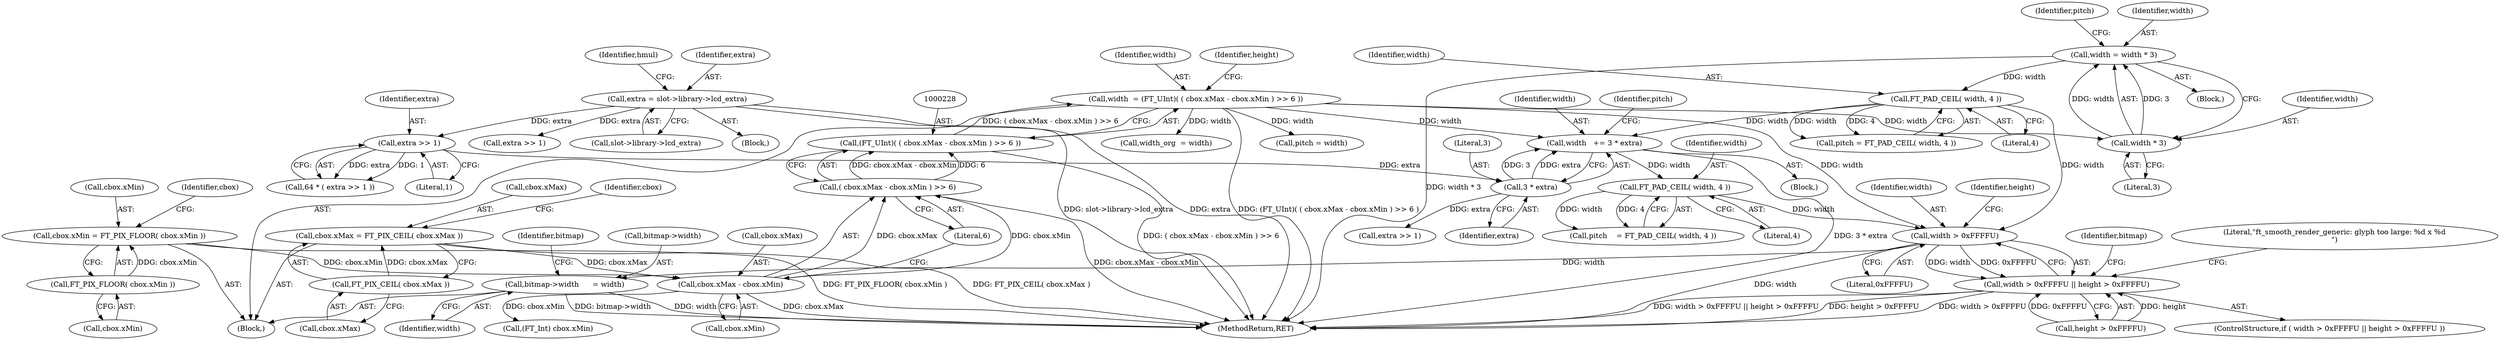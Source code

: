 digraph "1_savannah_6305b869d86ff415a33576df6d43729673c66eee_0@del" {
"1000405" [label="(Call,width > 0xFFFFU)"];
"1000375" [label="(Call,FT_PAD_CEIL( width, 4 ))"];
"1000368" [label="(Call,width   += 3 * extra)"];
"1000370" [label="(Call,3 * extra)"];
"1000365" [label="(Call,extra >> 1)"];
"1000351" [label="(Call,extra = slot->library->lcd_extra)"];
"1000303" [label="(Call,FT_PAD_CEIL( width, 4 ))"];
"1000296" [label="(Call,width = width * 3)"];
"1000298" [label="(Call,width * 3)"];
"1000225" [label="(Call,width  = (FT_UInt)( ( cbox.xMax - cbox.xMin ) >> 6 ))"];
"1000227" [label="(Call,(FT_UInt)( ( cbox.xMax - cbox.xMin ) >> 6 ))"];
"1000229" [label="(Call,( cbox.xMax - cbox.xMin ) >> 6)"];
"1000230" [label="(Call,cbox.xMax - cbox.xMin)"];
"1000209" [label="(Call,cbox.xMax = FT_PIX_CEIL( cbox.xMax ))"];
"1000213" [label="(Call,FT_PIX_CEIL( cbox.xMax ))"];
"1000193" [label="(Call,cbox.xMin = FT_PIX_FLOOR( cbox.xMin ))"];
"1000197" [label="(Call,FT_PIX_FLOOR( cbox.xMin ))"];
"1000404" [label="(Call,width > 0xFFFFU || height > 0xFFFFU)"];
"1000430" [label="(Call,bitmap->width      = width)"];
"1000369" [label="(Identifier,width)"];
"1000405" [label="(Call,width > 0xFFFFU)"];
"1000313" [label="(Call,(FT_Int) cbox.xMin)"];
"1000365" [label="(Call,extra >> 1)"];
"1000437" [label="(Identifier,bitmap)"];
"1000300" [label="(Literal,3)"];
"1000229" [label="(Call,( cbox.xMax - cbox.xMin ) >> 6)"];
"1000193" [label="(Call,cbox.xMin = FT_PIX_FLOOR( cbox.xMin ))"];
"1000302" [label="(Identifier,pitch)"];
"1000225" [label="(Call,width  = (FT_UInt)( ( cbox.xMax - cbox.xMin ) >> 6 ))"];
"1000296" [label="(Call,width = width * 3)"];
"1000213" [label="(Call,FT_PIX_CEIL( cbox.xMax ))"];
"1000377" [label="(Literal,4)"];
"1000219" [label="(Identifier,cbox)"];
"1000298" [label="(Call,width * 3)"];
"1000375" [label="(Call,FT_PAD_CEIL( width, 4 ))"];
"1000351" [label="(Call,extra = slot->library->lcd_extra)"];
"1000408" [label="(Call,height > 0xFFFFU)"];
"1000407" [label="(Literal,0xFFFFU)"];
"1000123" [label="(Block,)"];
"1000227" [label="(Call,(FT_UInt)( ( cbox.xMax - cbox.xMin ) >> 6 ))"];
"1000230" [label="(Call,cbox.xMax - cbox.xMin)"];
"1000376" [label="(Identifier,width)"];
"1000366" [label="(Identifier,extra)"];
"1000231" [label="(Call,cbox.xMax)"];
"1000214" [label="(Call,cbox.xMax)"];
"1000380" [label="(Call,extra >> 1)"];
"1000304" [label="(Identifier,width)"];
"1000390" [label="(Call,extra >> 1)"];
"1000359" [label="(Identifier,hmul)"];
"1000403" [label="(ControlStructure,if ( width > 0xFFFFU || height > 0xFFFFU ))"];
"1000299" [label="(Identifier,width)"];
"1000370" [label="(Call,3 * extra)"];
"1000434" [label="(Identifier,width)"];
"1000301" [label="(Call,pitch = FT_PAD_CEIL( width, 4 ))"];
"1000226" [label="(Identifier,width)"];
"1000374" [label="(Identifier,pitch)"];
"1000209" [label="(Call,cbox.xMax = FT_PIX_CEIL( cbox.xMax ))"];
"1000303" [label="(Call,FT_PAD_CEIL( width, 4 ))"];
"1000239" [label="(Identifier,height)"];
"1000373" [label="(Call,pitch    = FT_PAD_CEIL( width, 4 ))"];
"1000264" [label="(Call,width_org  = width)"];
"1000295" [label="(Block,)"];
"1000297" [label="(Identifier,width)"];
"1000372" [label="(Identifier,extra)"];
"1000368" [label="(Call,width   += 3 * extra)"];
"1000203" [label="(Identifier,cbox)"];
"1000367" [label="(Literal,1)"];
"1000352" [label="(Identifier,extra)"];
"1000198" [label="(Call,cbox.xMin)"];
"1000371" [label="(Literal,3)"];
"1000237" [label="(Literal,6)"];
"1000194" [label="(Call,cbox.xMin)"];
"1000305" [label="(Literal,4)"];
"1000406" [label="(Identifier,width)"];
"1000653" [label="(MethodReturn,RET)"];
"1000404" [label="(Call,width > 0xFFFFU || height > 0xFFFFU)"];
"1000414" [label="(Literal,\"ft_smooth_render_generic: glyph too large: %d x %d\n\")"];
"1000430" [label="(Call,bitmap->width      = width)"];
"1000290" [label="(Call,pitch = width)"];
"1000197" [label="(Call,FT_PIX_FLOOR( cbox.xMin ))"];
"1000363" [label="(Call,64 * ( extra >> 1 ))"];
"1000431" [label="(Call,bitmap->width)"];
"1000210" [label="(Call,cbox.xMax)"];
"1000422" [label="(Identifier,bitmap)"];
"1000353" [label="(Call,slot->library->lcd_extra)"];
"1000409" [label="(Identifier,height)"];
"1000349" [label="(Block,)"];
"1000360" [label="(Block,)"];
"1000234" [label="(Call,cbox.xMin)"];
"1000405" -> "1000404"  [label="AST: "];
"1000405" -> "1000407"  [label="CFG: "];
"1000406" -> "1000405"  [label="AST: "];
"1000407" -> "1000405"  [label="AST: "];
"1000409" -> "1000405"  [label="CFG: "];
"1000404" -> "1000405"  [label="CFG: "];
"1000405" -> "1000653"  [label="DDG: width"];
"1000405" -> "1000404"  [label="DDG: width"];
"1000405" -> "1000404"  [label="DDG: 0xFFFFU"];
"1000375" -> "1000405"  [label="DDG: width"];
"1000303" -> "1000405"  [label="DDG: width"];
"1000225" -> "1000405"  [label="DDG: width"];
"1000405" -> "1000430"  [label="DDG: width"];
"1000375" -> "1000373"  [label="AST: "];
"1000375" -> "1000377"  [label="CFG: "];
"1000376" -> "1000375"  [label="AST: "];
"1000377" -> "1000375"  [label="AST: "];
"1000373" -> "1000375"  [label="CFG: "];
"1000375" -> "1000373"  [label="DDG: width"];
"1000375" -> "1000373"  [label="DDG: 4"];
"1000368" -> "1000375"  [label="DDG: width"];
"1000368" -> "1000360"  [label="AST: "];
"1000368" -> "1000370"  [label="CFG: "];
"1000369" -> "1000368"  [label="AST: "];
"1000370" -> "1000368"  [label="AST: "];
"1000374" -> "1000368"  [label="CFG: "];
"1000368" -> "1000653"  [label="DDG: 3 * extra"];
"1000370" -> "1000368"  [label="DDG: 3"];
"1000370" -> "1000368"  [label="DDG: extra"];
"1000303" -> "1000368"  [label="DDG: width"];
"1000225" -> "1000368"  [label="DDG: width"];
"1000370" -> "1000372"  [label="CFG: "];
"1000371" -> "1000370"  [label="AST: "];
"1000372" -> "1000370"  [label="AST: "];
"1000365" -> "1000370"  [label="DDG: extra"];
"1000370" -> "1000380"  [label="DDG: extra"];
"1000365" -> "1000363"  [label="AST: "];
"1000365" -> "1000367"  [label="CFG: "];
"1000366" -> "1000365"  [label="AST: "];
"1000367" -> "1000365"  [label="AST: "];
"1000363" -> "1000365"  [label="CFG: "];
"1000365" -> "1000363"  [label="DDG: extra"];
"1000365" -> "1000363"  [label="DDG: 1"];
"1000351" -> "1000365"  [label="DDG: extra"];
"1000351" -> "1000349"  [label="AST: "];
"1000351" -> "1000353"  [label="CFG: "];
"1000352" -> "1000351"  [label="AST: "];
"1000353" -> "1000351"  [label="AST: "];
"1000359" -> "1000351"  [label="CFG: "];
"1000351" -> "1000653"  [label="DDG: slot->library->lcd_extra"];
"1000351" -> "1000653"  [label="DDG: extra"];
"1000351" -> "1000390"  [label="DDG: extra"];
"1000303" -> "1000301"  [label="AST: "];
"1000303" -> "1000305"  [label="CFG: "];
"1000304" -> "1000303"  [label="AST: "];
"1000305" -> "1000303"  [label="AST: "];
"1000301" -> "1000303"  [label="CFG: "];
"1000303" -> "1000301"  [label="DDG: width"];
"1000303" -> "1000301"  [label="DDG: 4"];
"1000296" -> "1000303"  [label="DDG: width"];
"1000296" -> "1000295"  [label="AST: "];
"1000296" -> "1000298"  [label="CFG: "];
"1000297" -> "1000296"  [label="AST: "];
"1000298" -> "1000296"  [label="AST: "];
"1000302" -> "1000296"  [label="CFG: "];
"1000296" -> "1000653"  [label="DDG: width * 3"];
"1000298" -> "1000296"  [label="DDG: width"];
"1000298" -> "1000296"  [label="DDG: 3"];
"1000298" -> "1000300"  [label="CFG: "];
"1000299" -> "1000298"  [label="AST: "];
"1000300" -> "1000298"  [label="AST: "];
"1000225" -> "1000298"  [label="DDG: width"];
"1000225" -> "1000123"  [label="AST: "];
"1000225" -> "1000227"  [label="CFG: "];
"1000226" -> "1000225"  [label="AST: "];
"1000227" -> "1000225"  [label="AST: "];
"1000239" -> "1000225"  [label="CFG: "];
"1000225" -> "1000653"  [label="DDG: (FT_UInt)( ( cbox.xMax - cbox.xMin ) >> 6 )"];
"1000227" -> "1000225"  [label="DDG: ( cbox.xMax - cbox.xMin ) >> 6"];
"1000225" -> "1000264"  [label="DDG: width"];
"1000225" -> "1000290"  [label="DDG: width"];
"1000227" -> "1000229"  [label="CFG: "];
"1000228" -> "1000227"  [label="AST: "];
"1000229" -> "1000227"  [label="AST: "];
"1000227" -> "1000653"  [label="DDG: ( cbox.xMax - cbox.xMin ) >> 6"];
"1000229" -> "1000227"  [label="DDG: cbox.xMax - cbox.xMin"];
"1000229" -> "1000227"  [label="DDG: 6"];
"1000229" -> "1000237"  [label="CFG: "];
"1000230" -> "1000229"  [label="AST: "];
"1000237" -> "1000229"  [label="AST: "];
"1000229" -> "1000653"  [label="DDG: cbox.xMax - cbox.xMin"];
"1000230" -> "1000229"  [label="DDG: cbox.xMax"];
"1000230" -> "1000229"  [label="DDG: cbox.xMin"];
"1000230" -> "1000234"  [label="CFG: "];
"1000231" -> "1000230"  [label="AST: "];
"1000234" -> "1000230"  [label="AST: "];
"1000237" -> "1000230"  [label="CFG: "];
"1000230" -> "1000653"  [label="DDG: cbox.xMax"];
"1000209" -> "1000230"  [label="DDG: cbox.xMax"];
"1000193" -> "1000230"  [label="DDG: cbox.xMin"];
"1000230" -> "1000313"  [label="DDG: cbox.xMin"];
"1000209" -> "1000123"  [label="AST: "];
"1000209" -> "1000213"  [label="CFG: "];
"1000210" -> "1000209"  [label="AST: "];
"1000213" -> "1000209"  [label="AST: "];
"1000219" -> "1000209"  [label="CFG: "];
"1000209" -> "1000653"  [label="DDG: FT_PIX_CEIL( cbox.xMax )"];
"1000213" -> "1000209"  [label="DDG: cbox.xMax"];
"1000213" -> "1000214"  [label="CFG: "];
"1000214" -> "1000213"  [label="AST: "];
"1000193" -> "1000123"  [label="AST: "];
"1000193" -> "1000197"  [label="CFG: "];
"1000194" -> "1000193"  [label="AST: "];
"1000197" -> "1000193"  [label="AST: "];
"1000203" -> "1000193"  [label="CFG: "];
"1000193" -> "1000653"  [label="DDG: FT_PIX_FLOOR( cbox.xMin )"];
"1000197" -> "1000193"  [label="DDG: cbox.xMin"];
"1000197" -> "1000198"  [label="CFG: "];
"1000198" -> "1000197"  [label="AST: "];
"1000404" -> "1000403"  [label="AST: "];
"1000404" -> "1000408"  [label="CFG: "];
"1000408" -> "1000404"  [label="AST: "];
"1000414" -> "1000404"  [label="CFG: "];
"1000422" -> "1000404"  [label="CFG: "];
"1000404" -> "1000653"  [label="DDG: width > 0xFFFFU"];
"1000404" -> "1000653"  [label="DDG: width > 0xFFFFU || height > 0xFFFFU"];
"1000404" -> "1000653"  [label="DDG: height > 0xFFFFU"];
"1000408" -> "1000404"  [label="DDG: height"];
"1000408" -> "1000404"  [label="DDG: 0xFFFFU"];
"1000430" -> "1000123"  [label="AST: "];
"1000430" -> "1000434"  [label="CFG: "];
"1000431" -> "1000430"  [label="AST: "];
"1000434" -> "1000430"  [label="AST: "];
"1000437" -> "1000430"  [label="CFG: "];
"1000430" -> "1000653"  [label="DDG: width"];
"1000430" -> "1000653"  [label="DDG: bitmap->width"];
}
